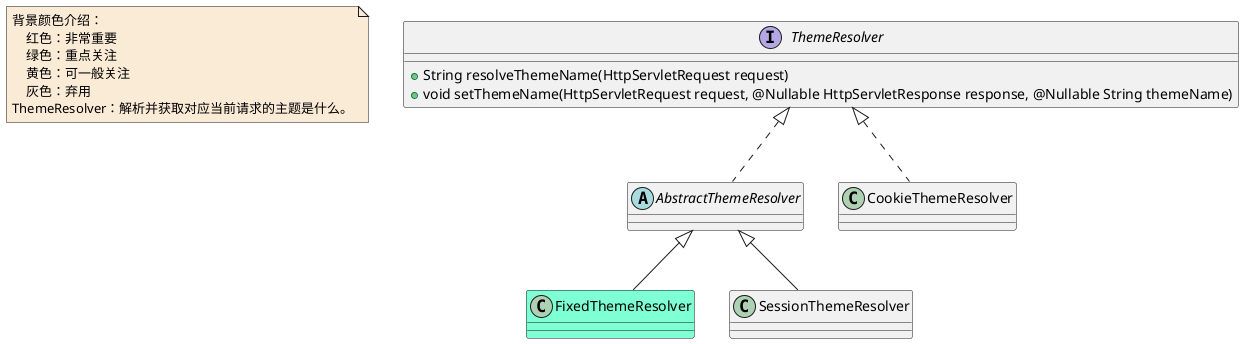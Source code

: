 @startuml

note  as N1 #FAEBD7
    背景颜色介绍：
        红色：非常重要
        绿色：重点关注
        黄色：可一般关注
        灰色：弃用
    ThemeResolver：解析并获取对应当前请求的主题是什么。
end note

interface ThemeResolver
ThemeResolver : +String resolveThemeName(HttpServletRequest request)
ThemeResolver : +void setThemeName(HttpServletRequest request, @Nullable HttpServletResponse response, @Nullable String themeName)
abstract class AbstractThemeResolver
class CookieThemeResolver
class FixedThemeResolver #7FFFD4
class SessionThemeResolver

AbstractThemeResolver <|-- FixedThemeResolver
AbstractThemeResolver <|-- SessionThemeResolver

ThemeResolver <|.. AbstractThemeResolver
ThemeResolver <|.. CookieThemeResolver

@enduml